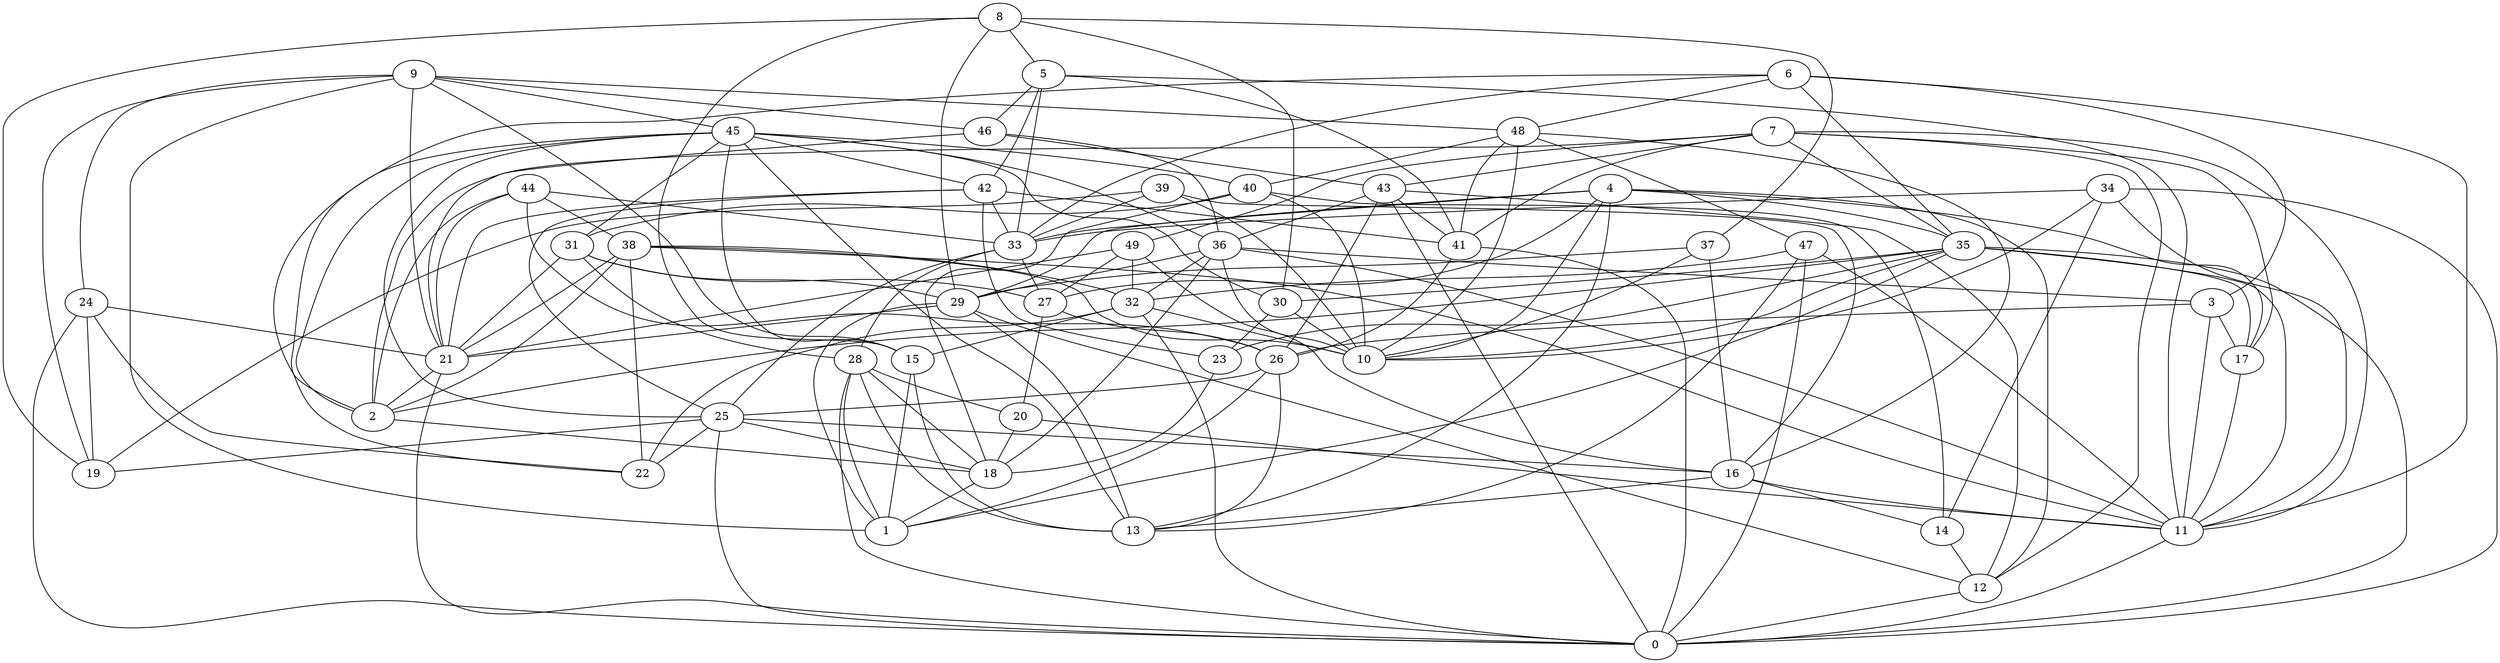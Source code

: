 digraph GG_graph {

subgraph G_graph {
edge [color = black]
"15" -> "1" [dir = none]
"15" -> "13" [dir = none]
"25" -> "19" [dir = none]
"25" -> "0" [dir = none]
"25" -> "18" [dir = none]
"25" -> "16" [dir = none]
"26" -> "1" [dir = none]
"26" -> "13" [dir = none]
"49" -> "21" [dir = none]
"49" -> "32" [dir = none]
"42" -> "41" [dir = none]
"42" -> "25" [dir = none]
"42" -> "33" [dir = none]
"42" -> "21" [dir = none]
"4" -> "33" [dir = none]
"4" -> "12" [dir = none]
"4" -> "10" [dir = none]
"5" -> "41" [dir = none]
"5" -> "46" [dir = none]
"5" -> "33" [dir = none]
"5" -> "42" [dir = none]
"46" -> "21" [dir = none]
"46" -> "36" [dir = none]
"48" -> "47" [dir = none]
"48" -> "41" [dir = none]
"28" -> "20" [dir = none]
"28" -> "1" [dir = none]
"28" -> "13" [dir = none]
"44" -> "33" [dir = none]
"44" -> "26" [dir = none]
"44" -> "2" [dir = none]
"29" -> "12" [dir = none]
"29" -> "13" [dir = none]
"29" -> "21" [dir = none]
"29" -> "1" [dir = none]
"37" -> "29" [dir = none]
"14" -> "12" [dir = none]
"34" -> "33" [dir = none]
"34" -> "10" [dir = none]
"34" -> "0" [dir = none]
"9" -> "24" [dir = none]
"9" -> "45" [dir = none]
"9" -> "19" [dir = none]
"9" -> "48" [dir = none]
"36" -> "11" [dir = none]
"36" -> "32" [dir = none]
"36" -> "3" [dir = none]
"36" -> "18" [dir = none]
"8" -> "19" [dir = none]
"8" -> "30" [dir = none]
"8" -> "37" [dir = none]
"38" -> "22" [dir = none]
"38" -> "11" [dir = none]
"38" -> "10" [dir = none]
"24" -> "19" [dir = none]
"24" -> "22" [dir = none]
"20" -> "11" [dir = none]
"39" -> "19" [dir = none]
"39" -> "16" [dir = none]
"40" -> "18" [dir = none]
"40" -> "14" [dir = none]
"7" -> "17" [dir = none]
"7" -> "11" [dir = none]
"7" -> "43" [dir = none]
"7" -> "35" [dir = none]
"6" -> "11" [dir = none]
"6" -> "48" [dir = none]
"6" -> "33" [dir = none]
"6" -> "3" [dir = none]
"6" -> "2" [dir = none]
"45" -> "15" [dir = none]
"45" -> "36" [dir = none]
"45" -> "30" [dir = none]
"45" -> "22" [dir = none]
"45" -> "13" [dir = none]
"45" -> "31" [dir = none]
"30" -> "23" [dir = none]
"3" -> "26" [dir = none]
"3" -> "11" [dir = none]
"3" -> "17" [dir = none]
"16" -> "13" [dir = none]
"16" -> "14" [dir = none]
"47" -> "32" [dir = none]
"47" -> "11" [dir = none]
"47" -> "0" [dir = none]
"27" -> "26" [dir = none]
"35" -> "17" [dir = none]
"35" -> "11" [dir = none]
"35" -> "1" [dir = none]
"35" -> "23" [dir = none]
"43" -> "26" [dir = none]
"43" -> "12" [dir = none]
"33" -> "25" [dir = none]
"33" -> "27" [dir = none]
"21" -> "2" [dir = none]
"23" -> "18" [dir = none]
"31" -> "27" [dir = none]
"31" -> "29" [dir = none]
"7" -> "12" [dir = none]
"31" -> "21" [dir = none]
"35" -> "10" [dir = none]
"41" -> "26" [dir = none]
"40" -> "31" [dir = none]
"39" -> "10" [dir = none]
"25" -> "22" [dir = none]
"18" -> "1" [dir = none]
"32" -> "10" [dir = none]
"16" -> "11" [dir = none]
"45" -> "40" [dir = none]
"42" -> "23" [dir = none]
"9" -> "15" [dir = none]
"26" -> "25" [dir = none]
"24" -> "0" [dir = none]
"48" -> "16" [dir = none]
"32" -> "15" [dir = none]
"4" -> "35" [dir = none]
"9" -> "46" [dir = none]
"8" -> "5" [dir = none]
"5" -> "11" [dir = none]
"40" -> "10" [dir = none]
"4" -> "29" [dir = none]
"45" -> "2" [dir = none]
"45" -> "42" [dir = none]
"35" -> "0" [dir = none]
"7" -> "41" [dir = none]
"37" -> "10" [dir = none]
"12" -> "0" [dir = none]
"28" -> "0" [dir = none]
"38" -> "21" [dir = none]
"37" -> "16" [dir = none]
"9" -> "1" [dir = none]
"34" -> "11" [dir = none]
"31" -> "28" [dir = none]
"46" -> "43" [dir = none]
"32" -> "0" [dir = none]
"17" -> "11" [dir = none]
"28" -> "18" [dir = none]
"8" -> "15" [dir = none]
"49" -> "27" [dir = none]
"38" -> "32" [dir = none]
"24" -> "21" [dir = none]
"4" -> "17" [dir = none]
"35" -> "2" [dir = none]
"49" -> "16" [dir = none]
"4" -> "27" [dir = none]
"7" -> "2" [dir = none]
"38" -> "2" [dir = none]
"47" -> "13" [dir = none]
"44" -> "21" [dir = none]
"43" -> "41" [dir = none]
"44" -> "38" [dir = none]
"36" -> "10" [dir = none]
"4" -> "13" [dir = none]
"30" -> "10" [dir = none]
"43" -> "0" [dir = none]
"32" -> "22" [dir = none]
"8" -> "29" [dir = none]
"21" -> "0" [dir = none]
"43" -> "36" [dir = none]
"35" -> "30" [dir = none]
"20" -> "18" [dir = none]
"6" -> "35" [dir = none]
"34" -> "14" [dir = none]
"2" -> "18" [dir = none]
"9" -> "21" [dir = none]
"41" -> "0" [dir = none]
"45" -> "25" [dir = none]
"48" -> "10" [dir = none]
"27" -> "20" [dir = none]
"11" -> "0" [dir = none]
"7" -> "49" [dir = none]
"39" -> "33" [dir = none]
"33" -> "28" [dir = none]
"36" -> "29" [dir = none]
"48" -> "40" [dir = none]
}

}
